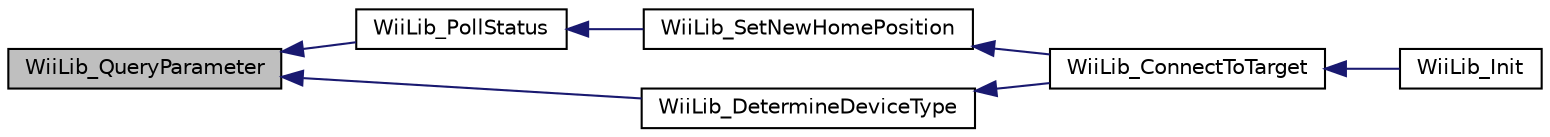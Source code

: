 digraph "WiiLib_QueryParameter"
{
  edge [fontname="Helvetica",fontsize="10",labelfontname="Helvetica",labelfontsize="10"];
  node [fontname="Helvetica",fontsize="10",shape=record];
  rankdir="LR";
  Node80 [label="WiiLib_QueryParameter",height=0.2,width=0.4,color="black", fillcolor="grey75", style="filled", fontcolor="black"];
  Node80 -> Node81 [dir="back",color="midnightblue",fontsize="10",style="solid",fontname="Helvetica"];
  Node81 [label="WiiLib_PollStatus",height=0.2,width=0.4,color="black", fillcolor="white", style="filled",URL="$wii__lib_8c.html#ae4aaae06500be0c8bfb9b12f05752f48",tooltip="Refreshes tracking values for the target device&#39;s status bits. "];
  Node81 -> Node82 [dir="back",color="midnightblue",fontsize="10",style="solid",fontname="Helvetica"];
  Node82 [label="WiiLib_SetNewHomePosition",height=0.2,width=0.4,color="black", fillcolor="white", style="filled",URL="$wii__lib_8c.html#a97062879138116ad48b5fd89682d6c48",tooltip="Refreshes tracking values for the target device&#39;s status bits. "];
  Node82 -> Node83 [dir="back",color="midnightblue",fontsize="10",style="solid",fontname="Helvetica"];
  Node83 [label="WiiLib_ConnectToTarget",height=0.2,width=0.4,color="black", fillcolor="white", style="filled",URL="$wii__lib_8c.html#a351e727ad63aec8dd05b8209ffa44adf",tooltip="Attempts to connect to target device. "];
  Node83 -> Node84 [dir="back",color="midnightblue",fontsize="10",style="solid",fontname="Helvetica"];
  Node84 [label="WiiLib_Init",height=0.2,width=0.4,color="black", fillcolor="white", style="filled",URL="$wii__lib_8c.html#a39366dd2388ce824b8307ea8158eab1d",tooltip="Initializes the Wii target device (e.g. nunchuck). "];
  Node80 -> Node85 [dir="back",color="midnightblue",fontsize="10",style="solid",fontname="Helvetica"];
  Node85 [label="WiiLib_DetermineDeviceType",height=0.2,width=0.4,color="black", fillcolor="white", style="filled",URL="$wii__lib_8c.html#a88416ab373070607a6f41dee57f2d517",tooltip="Handles the process of decrypting data received from a target device. "];
  Node85 -> Node83 [dir="back",color="midnightblue",fontsize="10",style="solid",fontname="Helvetica"];
}
